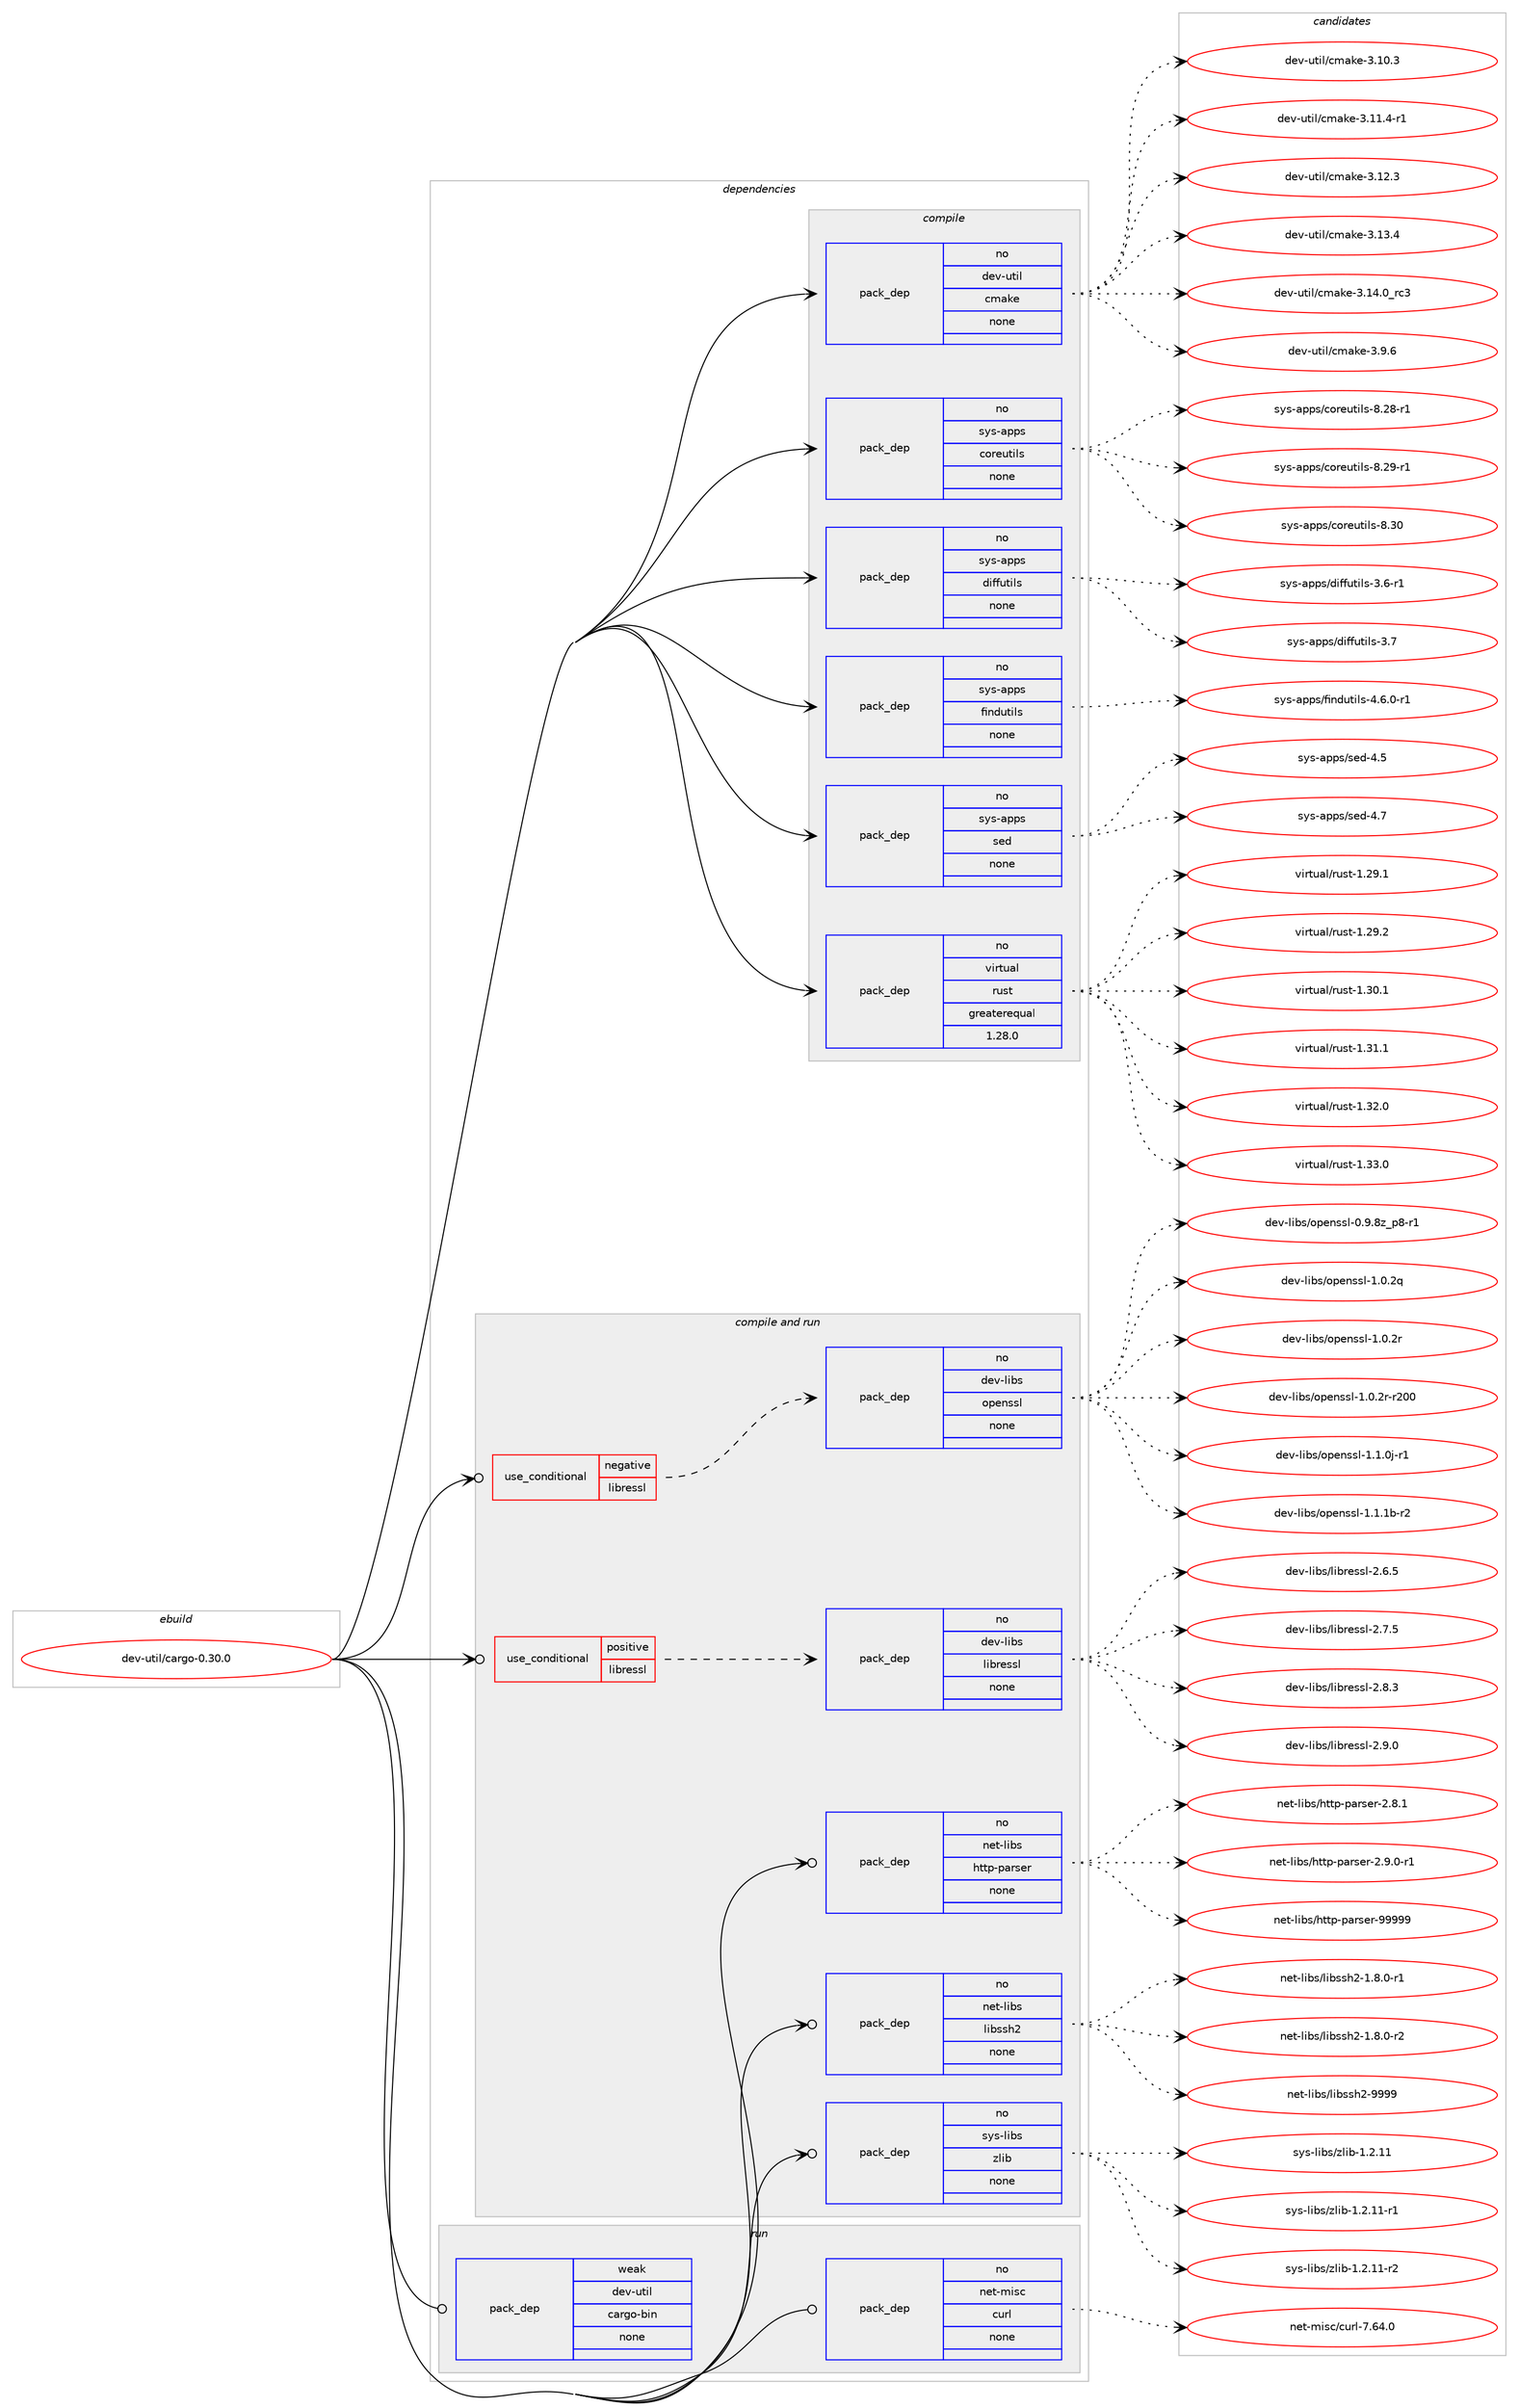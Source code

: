 digraph prolog {

# *************
# Graph options
# *************

newrank=true;
concentrate=true;
compound=true;
graph [rankdir=LR,fontname=Helvetica,fontsize=10,ranksep=1.5];#, ranksep=2.5, nodesep=0.2];
edge  [arrowhead=vee];
node  [fontname=Helvetica,fontsize=10];

# **********
# The ebuild
# **********

subgraph cluster_leftcol {
color=gray;
rank=same;
label=<<i>ebuild</i>>;
id [label="dev-util/cargo-0.30.0", color=red, width=4, href="../dev-util/cargo-0.30.0.svg"];
}

# ****************
# The dependencies
# ****************

subgraph cluster_midcol {
color=gray;
label=<<i>dependencies</i>>;
subgraph cluster_compile {
fillcolor="#eeeeee";
style=filled;
label=<<i>compile</i>>;
subgraph pack1094894 {
dependency1541850 [label=<<TABLE BORDER="0" CELLBORDER="1" CELLSPACING="0" CELLPADDING="4" WIDTH="220"><TR><TD ROWSPAN="6" CELLPADDING="30">pack_dep</TD></TR><TR><TD WIDTH="110">no</TD></TR><TR><TD>dev-util</TD></TR><TR><TD>cmake</TD></TR><TR><TD>none</TD></TR><TR><TD></TD></TR></TABLE>>, shape=none, color=blue];
}
id:e -> dependency1541850:w [weight=20,style="solid",arrowhead="vee"];
subgraph pack1094895 {
dependency1541851 [label=<<TABLE BORDER="0" CELLBORDER="1" CELLSPACING="0" CELLPADDING="4" WIDTH="220"><TR><TD ROWSPAN="6" CELLPADDING="30">pack_dep</TD></TR><TR><TD WIDTH="110">no</TD></TR><TR><TD>sys-apps</TD></TR><TR><TD>coreutils</TD></TR><TR><TD>none</TD></TR><TR><TD></TD></TR></TABLE>>, shape=none, color=blue];
}
id:e -> dependency1541851:w [weight=20,style="solid",arrowhead="vee"];
subgraph pack1094896 {
dependency1541852 [label=<<TABLE BORDER="0" CELLBORDER="1" CELLSPACING="0" CELLPADDING="4" WIDTH="220"><TR><TD ROWSPAN="6" CELLPADDING="30">pack_dep</TD></TR><TR><TD WIDTH="110">no</TD></TR><TR><TD>sys-apps</TD></TR><TR><TD>diffutils</TD></TR><TR><TD>none</TD></TR><TR><TD></TD></TR></TABLE>>, shape=none, color=blue];
}
id:e -> dependency1541852:w [weight=20,style="solid",arrowhead="vee"];
subgraph pack1094897 {
dependency1541853 [label=<<TABLE BORDER="0" CELLBORDER="1" CELLSPACING="0" CELLPADDING="4" WIDTH="220"><TR><TD ROWSPAN="6" CELLPADDING="30">pack_dep</TD></TR><TR><TD WIDTH="110">no</TD></TR><TR><TD>sys-apps</TD></TR><TR><TD>findutils</TD></TR><TR><TD>none</TD></TR><TR><TD></TD></TR></TABLE>>, shape=none, color=blue];
}
id:e -> dependency1541853:w [weight=20,style="solid",arrowhead="vee"];
subgraph pack1094898 {
dependency1541854 [label=<<TABLE BORDER="0" CELLBORDER="1" CELLSPACING="0" CELLPADDING="4" WIDTH="220"><TR><TD ROWSPAN="6" CELLPADDING="30">pack_dep</TD></TR><TR><TD WIDTH="110">no</TD></TR><TR><TD>sys-apps</TD></TR><TR><TD>sed</TD></TR><TR><TD>none</TD></TR><TR><TD></TD></TR></TABLE>>, shape=none, color=blue];
}
id:e -> dependency1541854:w [weight=20,style="solid",arrowhead="vee"];
subgraph pack1094899 {
dependency1541855 [label=<<TABLE BORDER="0" CELLBORDER="1" CELLSPACING="0" CELLPADDING="4" WIDTH="220"><TR><TD ROWSPAN="6" CELLPADDING="30">pack_dep</TD></TR><TR><TD WIDTH="110">no</TD></TR><TR><TD>virtual</TD></TR><TR><TD>rust</TD></TR><TR><TD>greaterequal</TD></TR><TR><TD>1.28.0</TD></TR></TABLE>>, shape=none, color=blue];
}
id:e -> dependency1541855:w [weight=20,style="solid",arrowhead="vee"];
}
subgraph cluster_compileandrun {
fillcolor="#eeeeee";
style=filled;
label=<<i>compile and run</i>>;
subgraph cond423357 {
dependency1541856 [label=<<TABLE BORDER="0" CELLBORDER="1" CELLSPACING="0" CELLPADDING="4"><TR><TD ROWSPAN="3" CELLPADDING="10">use_conditional</TD></TR><TR><TD>negative</TD></TR><TR><TD>libressl</TD></TR></TABLE>>, shape=none, color=red];
subgraph pack1094900 {
dependency1541857 [label=<<TABLE BORDER="0" CELLBORDER="1" CELLSPACING="0" CELLPADDING="4" WIDTH="220"><TR><TD ROWSPAN="6" CELLPADDING="30">pack_dep</TD></TR><TR><TD WIDTH="110">no</TD></TR><TR><TD>dev-libs</TD></TR><TR><TD>openssl</TD></TR><TR><TD>none</TD></TR><TR><TD></TD></TR></TABLE>>, shape=none, color=blue];
}
dependency1541856:e -> dependency1541857:w [weight=20,style="dashed",arrowhead="vee"];
}
id:e -> dependency1541856:w [weight=20,style="solid",arrowhead="odotvee"];
subgraph cond423358 {
dependency1541858 [label=<<TABLE BORDER="0" CELLBORDER="1" CELLSPACING="0" CELLPADDING="4"><TR><TD ROWSPAN="3" CELLPADDING="10">use_conditional</TD></TR><TR><TD>positive</TD></TR><TR><TD>libressl</TD></TR></TABLE>>, shape=none, color=red];
subgraph pack1094901 {
dependency1541859 [label=<<TABLE BORDER="0" CELLBORDER="1" CELLSPACING="0" CELLPADDING="4" WIDTH="220"><TR><TD ROWSPAN="6" CELLPADDING="30">pack_dep</TD></TR><TR><TD WIDTH="110">no</TD></TR><TR><TD>dev-libs</TD></TR><TR><TD>libressl</TD></TR><TR><TD>none</TD></TR><TR><TD></TD></TR></TABLE>>, shape=none, color=blue];
}
dependency1541858:e -> dependency1541859:w [weight=20,style="dashed",arrowhead="vee"];
}
id:e -> dependency1541858:w [weight=20,style="solid",arrowhead="odotvee"];
subgraph pack1094902 {
dependency1541860 [label=<<TABLE BORDER="0" CELLBORDER="1" CELLSPACING="0" CELLPADDING="4" WIDTH="220"><TR><TD ROWSPAN="6" CELLPADDING="30">pack_dep</TD></TR><TR><TD WIDTH="110">no</TD></TR><TR><TD>net-libs</TD></TR><TR><TD>http-parser</TD></TR><TR><TD>none</TD></TR><TR><TD></TD></TR></TABLE>>, shape=none, color=blue];
}
id:e -> dependency1541860:w [weight=20,style="solid",arrowhead="odotvee"];
subgraph pack1094903 {
dependency1541861 [label=<<TABLE BORDER="0" CELLBORDER="1" CELLSPACING="0" CELLPADDING="4" WIDTH="220"><TR><TD ROWSPAN="6" CELLPADDING="30">pack_dep</TD></TR><TR><TD WIDTH="110">no</TD></TR><TR><TD>net-libs</TD></TR><TR><TD>libssh2</TD></TR><TR><TD>none</TD></TR><TR><TD></TD></TR></TABLE>>, shape=none, color=blue];
}
id:e -> dependency1541861:w [weight=20,style="solid",arrowhead="odotvee"];
subgraph pack1094904 {
dependency1541862 [label=<<TABLE BORDER="0" CELLBORDER="1" CELLSPACING="0" CELLPADDING="4" WIDTH="220"><TR><TD ROWSPAN="6" CELLPADDING="30">pack_dep</TD></TR><TR><TD WIDTH="110">no</TD></TR><TR><TD>sys-libs</TD></TR><TR><TD>zlib</TD></TR><TR><TD>none</TD></TR><TR><TD></TD></TR></TABLE>>, shape=none, color=blue];
}
id:e -> dependency1541862:w [weight=20,style="solid",arrowhead="odotvee"];
}
subgraph cluster_run {
fillcolor="#eeeeee";
style=filled;
label=<<i>run</i>>;
subgraph pack1094905 {
dependency1541863 [label=<<TABLE BORDER="0" CELLBORDER="1" CELLSPACING="0" CELLPADDING="4" WIDTH="220"><TR><TD ROWSPAN="6" CELLPADDING="30">pack_dep</TD></TR><TR><TD WIDTH="110">no</TD></TR><TR><TD>net-misc</TD></TR><TR><TD>curl</TD></TR><TR><TD>none</TD></TR><TR><TD></TD></TR></TABLE>>, shape=none, color=blue];
}
id:e -> dependency1541863:w [weight=20,style="solid",arrowhead="odot"];
subgraph pack1094906 {
dependency1541864 [label=<<TABLE BORDER="0" CELLBORDER="1" CELLSPACING="0" CELLPADDING="4" WIDTH="220"><TR><TD ROWSPAN="6" CELLPADDING="30">pack_dep</TD></TR><TR><TD WIDTH="110">weak</TD></TR><TR><TD>dev-util</TD></TR><TR><TD>cargo-bin</TD></TR><TR><TD>none</TD></TR><TR><TD></TD></TR></TABLE>>, shape=none, color=blue];
}
id:e -> dependency1541864:w [weight=20,style="solid",arrowhead="odot"];
}
}

# **************
# The candidates
# **************

subgraph cluster_choices {
rank=same;
color=gray;
label=<<i>candidates</i>>;

subgraph choice1094894 {
color=black;
nodesep=1;
choice1001011184511711610510847991099710710145514649484651 [label="dev-util/cmake-3.10.3", color=red, width=4,href="../dev-util/cmake-3.10.3.svg"];
choice10010111845117116105108479910997107101455146494946524511449 [label="dev-util/cmake-3.11.4-r1", color=red, width=4,href="../dev-util/cmake-3.11.4-r1.svg"];
choice1001011184511711610510847991099710710145514649504651 [label="dev-util/cmake-3.12.3", color=red, width=4,href="../dev-util/cmake-3.12.3.svg"];
choice1001011184511711610510847991099710710145514649514652 [label="dev-util/cmake-3.13.4", color=red, width=4,href="../dev-util/cmake-3.13.4.svg"];
choice1001011184511711610510847991099710710145514649524648951149951 [label="dev-util/cmake-3.14.0_rc3", color=red, width=4,href="../dev-util/cmake-3.14.0_rc3.svg"];
choice10010111845117116105108479910997107101455146574654 [label="dev-util/cmake-3.9.6", color=red, width=4,href="../dev-util/cmake-3.9.6.svg"];
dependency1541850:e -> choice1001011184511711610510847991099710710145514649484651:w [style=dotted,weight="100"];
dependency1541850:e -> choice10010111845117116105108479910997107101455146494946524511449:w [style=dotted,weight="100"];
dependency1541850:e -> choice1001011184511711610510847991099710710145514649504651:w [style=dotted,weight="100"];
dependency1541850:e -> choice1001011184511711610510847991099710710145514649514652:w [style=dotted,weight="100"];
dependency1541850:e -> choice1001011184511711610510847991099710710145514649524648951149951:w [style=dotted,weight="100"];
dependency1541850:e -> choice10010111845117116105108479910997107101455146574654:w [style=dotted,weight="100"];
}
subgraph choice1094895 {
color=black;
nodesep=1;
choice1151211154597112112115479911111410111711610510811545564650564511449 [label="sys-apps/coreutils-8.28-r1", color=red, width=4,href="../sys-apps/coreutils-8.28-r1.svg"];
choice1151211154597112112115479911111410111711610510811545564650574511449 [label="sys-apps/coreutils-8.29-r1", color=red, width=4,href="../sys-apps/coreutils-8.29-r1.svg"];
choice115121115459711211211547991111141011171161051081154556465148 [label="sys-apps/coreutils-8.30", color=red, width=4,href="../sys-apps/coreutils-8.30.svg"];
dependency1541851:e -> choice1151211154597112112115479911111410111711610510811545564650564511449:w [style=dotted,weight="100"];
dependency1541851:e -> choice1151211154597112112115479911111410111711610510811545564650574511449:w [style=dotted,weight="100"];
dependency1541851:e -> choice115121115459711211211547991111141011171161051081154556465148:w [style=dotted,weight="100"];
}
subgraph choice1094896 {
color=black;
nodesep=1;
choice115121115459711211211547100105102102117116105108115455146544511449 [label="sys-apps/diffutils-3.6-r1", color=red, width=4,href="../sys-apps/diffutils-3.6-r1.svg"];
choice11512111545971121121154710010510210211711610510811545514655 [label="sys-apps/diffutils-3.7", color=red, width=4,href="../sys-apps/diffutils-3.7.svg"];
dependency1541852:e -> choice115121115459711211211547100105102102117116105108115455146544511449:w [style=dotted,weight="100"];
dependency1541852:e -> choice11512111545971121121154710010510210211711610510811545514655:w [style=dotted,weight="100"];
}
subgraph choice1094897 {
color=black;
nodesep=1;
choice1151211154597112112115471021051101001171161051081154552465446484511449 [label="sys-apps/findutils-4.6.0-r1", color=red, width=4,href="../sys-apps/findutils-4.6.0-r1.svg"];
dependency1541853:e -> choice1151211154597112112115471021051101001171161051081154552465446484511449:w [style=dotted,weight="100"];
}
subgraph choice1094898 {
color=black;
nodesep=1;
choice11512111545971121121154711510110045524653 [label="sys-apps/sed-4.5", color=red, width=4,href="../sys-apps/sed-4.5.svg"];
choice11512111545971121121154711510110045524655 [label="sys-apps/sed-4.7", color=red, width=4,href="../sys-apps/sed-4.7.svg"];
dependency1541854:e -> choice11512111545971121121154711510110045524653:w [style=dotted,weight="100"];
dependency1541854:e -> choice11512111545971121121154711510110045524655:w [style=dotted,weight="100"];
}
subgraph choice1094899 {
color=black;
nodesep=1;
choice118105114116117971084711411711511645494650574649 [label="virtual/rust-1.29.1", color=red, width=4,href="../virtual/rust-1.29.1.svg"];
choice118105114116117971084711411711511645494650574650 [label="virtual/rust-1.29.2", color=red, width=4,href="../virtual/rust-1.29.2.svg"];
choice118105114116117971084711411711511645494651484649 [label="virtual/rust-1.30.1", color=red, width=4,href="../virtual/rust-1.30.1.svg"];
choice118105114116117971084711411711511645494651494649 [label="virtual/rust-1.31.1", color=red, width=4,href="../virtual/rust-1.31.1.svg"];
choice118105114116117971084711411711511645494651504648 [label="virtual/rust-1.32.0", color=red, width=4,href="../virtual/rust-1.32.0.svg"];
choice118105114116117971084711411711511645494651514648 [label="virtual/rust-1.33.0", color=red, width=4,href="../virtual/rust-1.33.0.svg"];
dependency1541855:e -> choice118105114116117971084711411711511645494650574649:w [style=dotted,weight="100"];
dependency1541855:e -> choice118105114116117971084711411711511645494650574650:w [style=dotted,weight="100"];
dependency1541855:e -> choice118105114116117971084711411711511645494651484649:w [style=dotted,weight="100"];
dependency1541855:e -> choice118105114116117971084711411711511645494651494649:w [style=dotted,weight="100"];
dependency1541855:e -> choice118105114116117971084711411711511645494651504648:w [style=dotted,weight="100"];
dependency1541855:e -> choice118105114116117971084711411711511645494651514648:w [style=dotted,weight="100"];
}
subgraph choice1094900 {
color=black;
nodesep=1;
choice10010111845108105981154711111210111011511510845484657465612295112564511449 [label="dev-libs/openssl-0.9.8z_p8-r1", color=red, width=4,href="../dev-libs/openssl-0.9.8z_p8-r1.svg"];
choice100101118451081059811547111112101110115115108454946484650113 [label="dev-libs/openssl-1.0.2q", color=red, width=4,href="../dev-libs/openssl-1.0.2q.svg"];
choice100101118451081059811547111112101110115115108454946484650114 [label="dev-libs/openssl-1.0.2r", color=red, width=4,href="../dev-libs/openssl-1.0.2r.svg"];
choice10010111845108105981154711111210111011511510845494648465011445114504848 [label="dev-libs/openssl-1.0.2r-r200", color=red, width=4,href="../dev-libs/openssl-1.0.2r-r200.svg"];
choice1001011184510810598115471111121011101151151084549464946481064511449 [label="dev-libs/openssl-1.1.0j-r1", color=red, width=4,href="../dev-libs/openssl-1.1.0j-r1.svg"];
choice100101118451081059811547111112101110115115108454946494649984511450 [label="dev-libs/openssl-1.1.1b-r2", color=red, width=4,href="../dev-libs/openssl-1.1.1b-r2.svg"];
dependency1541857:e -> choice10010111845108105981154711111210111011511510845484657465612295112564511449:w [style=dotted,weight="100"];
dependency1541857:e -> choice100101118451081059811547111112101110115115108454946484650113:w [style=dotted,weight="100"];
dependency1541857:e -> choice100101118451081059811547111112101110115115108454946484650114:w [style=dotted,weight="100"];
dependency1541857:e -> choice10010111845108105981154711111210111011511510845494648465011445114504848:w [style=dotted,weight="100"];
dependency1541857:e -> choice1001011184510810598115471111121011101151151084549464946481064511449:w [style=dotted,weight="100"];
dependency1541857:e -> choice100101118451081059811547111112101110115115108454946494649984511450:w [style=dotted,weight="100"];
}
subgraph choice1094901 {
color=black;
nodesep=1;
choice10010111845108105981154710810598114101115115108455046544653 [label="dev-libs/libressl-2.6.5", color=red, width=4,href="../dev-libs/libressl-2.6.5.svg"];
choice10010111845108105981154710810598114101115115108455046554653 [label="dev-libs/libressl-2.7.5", color=red, width=4,href="../dev-libs/libressl-2.7.5.svg"];
choice10010111845108105981154710810598114101115115108455046564651 [label="dev-libs/libressl-2.8.3", color=red, width=4,href="../dev-libs/libressl-2.8.3.svg"];
choice10010111845108105981154710810598114101115115108455046574648 [label="dev-libs/libressl-2.9.0", color=red, width=4,href="../dev-libs/libressl-2.9.0.svg"];
dependency1541859:e -> choice10010111845108105981154710810598114101115115108455046544653:w [style=dotted,weight="100"];
dependency1541859:e -> choice10010111845108105981154710810598114101115115108455046554653:w [style=dotted,weight="100"];
dependency1541859:e -> choice10010111845108105981154710810598114101115115108455046564651:w [style=dotted,weight="100"];
dependency1541859:e -> choice10010111845108105981154710810598114101115115108455046574648:w [style=dotted,weight="100"];
}
subgraph choice1094902 {
color=black;
nodesep=1;
choice1101011164510810598115471041161161124511297114115101114455046564649 [label="net-libs/http-parser-2.8.1", color=red, width=4,href="../net-libs/http-parser-2.8.1.svg"];
choice11010111645108105981154710411611611245112971141151011144550465746484511449 [label="net-libs/http-parser-2.9.0-r1", color=red, width=4,href="../net-libs/http-parser-2.9.0-r1.svg"];
choice1101011164510810598115471041161161124511297114115101114455757575757 [label="net-libs/http-parser-99999", color=red, width=4,href="../net-libs/http-parser-99999.svg"];
dependency1541860:e -> choice1101011164510810598115471041161161124511297114115101114455046564649:w [style=dotted,weight="100"];
dependency1541860:e -> choice11010111645108105981154710411611611245112971141151011144550465746484511449:w [style=dotted,weight="100"];
dependency1541860:e -> choice1101011164510810598115471041161161124511297114115101114455757575757:w [style=dotted,weight="100"];
}
subgraph choice1094903 {
color=black;
nodesep=1;
choice11010111645108105981154710810598115115104504549465646484511449 [label="net-libs/libssh2-1.8.0-r1", color=red, width=4,href="../net-libs/libssh2-1.8.0-r1.svg"];
choice11010111645108105981154710810598115115104504549465646484511450 [label="net-libs/libssh2-1.8.0-r2", color=red, width=4,href="../net-libs/libssh2-1.8.0-r2.svg"];
choice11010111645108105981154710810598115115104504557575757 [label="net-libs/libssh2-9999", color=red, width=4,href="../net-libs/libssh2-9999.svg"];
dependency1541861:e -> choice11010111645108105981154710810598115115104504549465646484511449:w [style=dotted,weight="100"];
dependency1541861:e -> choice11010111645108105981154710810598115115104504549465646484511450:w [style=dotted,weight="100"];
dependency1541861:e -> choice11010111645108105981154710810598115115104504557575757:w [style=dotted,weight="100"];
}
subgraph choice1094904 {
color=black;
nodesep=1;
choice1151211154510810598115471221081059845494650464949 [label="sys-libs/zlib-1.2.11", color=red, width=4,href="../sys-libs/zlib-1.2.11.svg"];
choice11512111545108105981154712210810598454946504649494511449 [label="sys-libs/zlib-1.2.11-r1", color=red, width=4,href="../sys-libs/zlib-1.2.11-r1.svg"];
choice11512111545108105981154712210810598454946504649494511450 [label="sys-libs/zlib-1.2.11-r2", color=red, width=4,href="../sys-libs/zlib-1.2.11-r2.svg"];
dependency1541862:e -> choice1151211154510810598115471221081059845494650464949:w [style=dotted,weight="100"];
dependency1541862:e -> choice11512111545108105981154712210810598454946504649494511449:w [style=dotted,weight="100"];
dependency1541862:e -> choice11512111545108105981154712210810598454946504649494511450:w [style=dotted,weight="100"];
}
subgraph choice1094905 {
color=black;
nodesep=1;
choice1101011164510910511599479911711410845554654524648 [label="net-misc/curl-7.64.0", color=red, width=4,href="../net-misc/curl-7.64.0.svg"];
dependency1541863:e -> choice1101011164510910511599479911711410845554654524648:w [style=dotted,weight="100"];
}
subgraph choice1094906 {
color=black;
nodesep=1;
}
}

}
